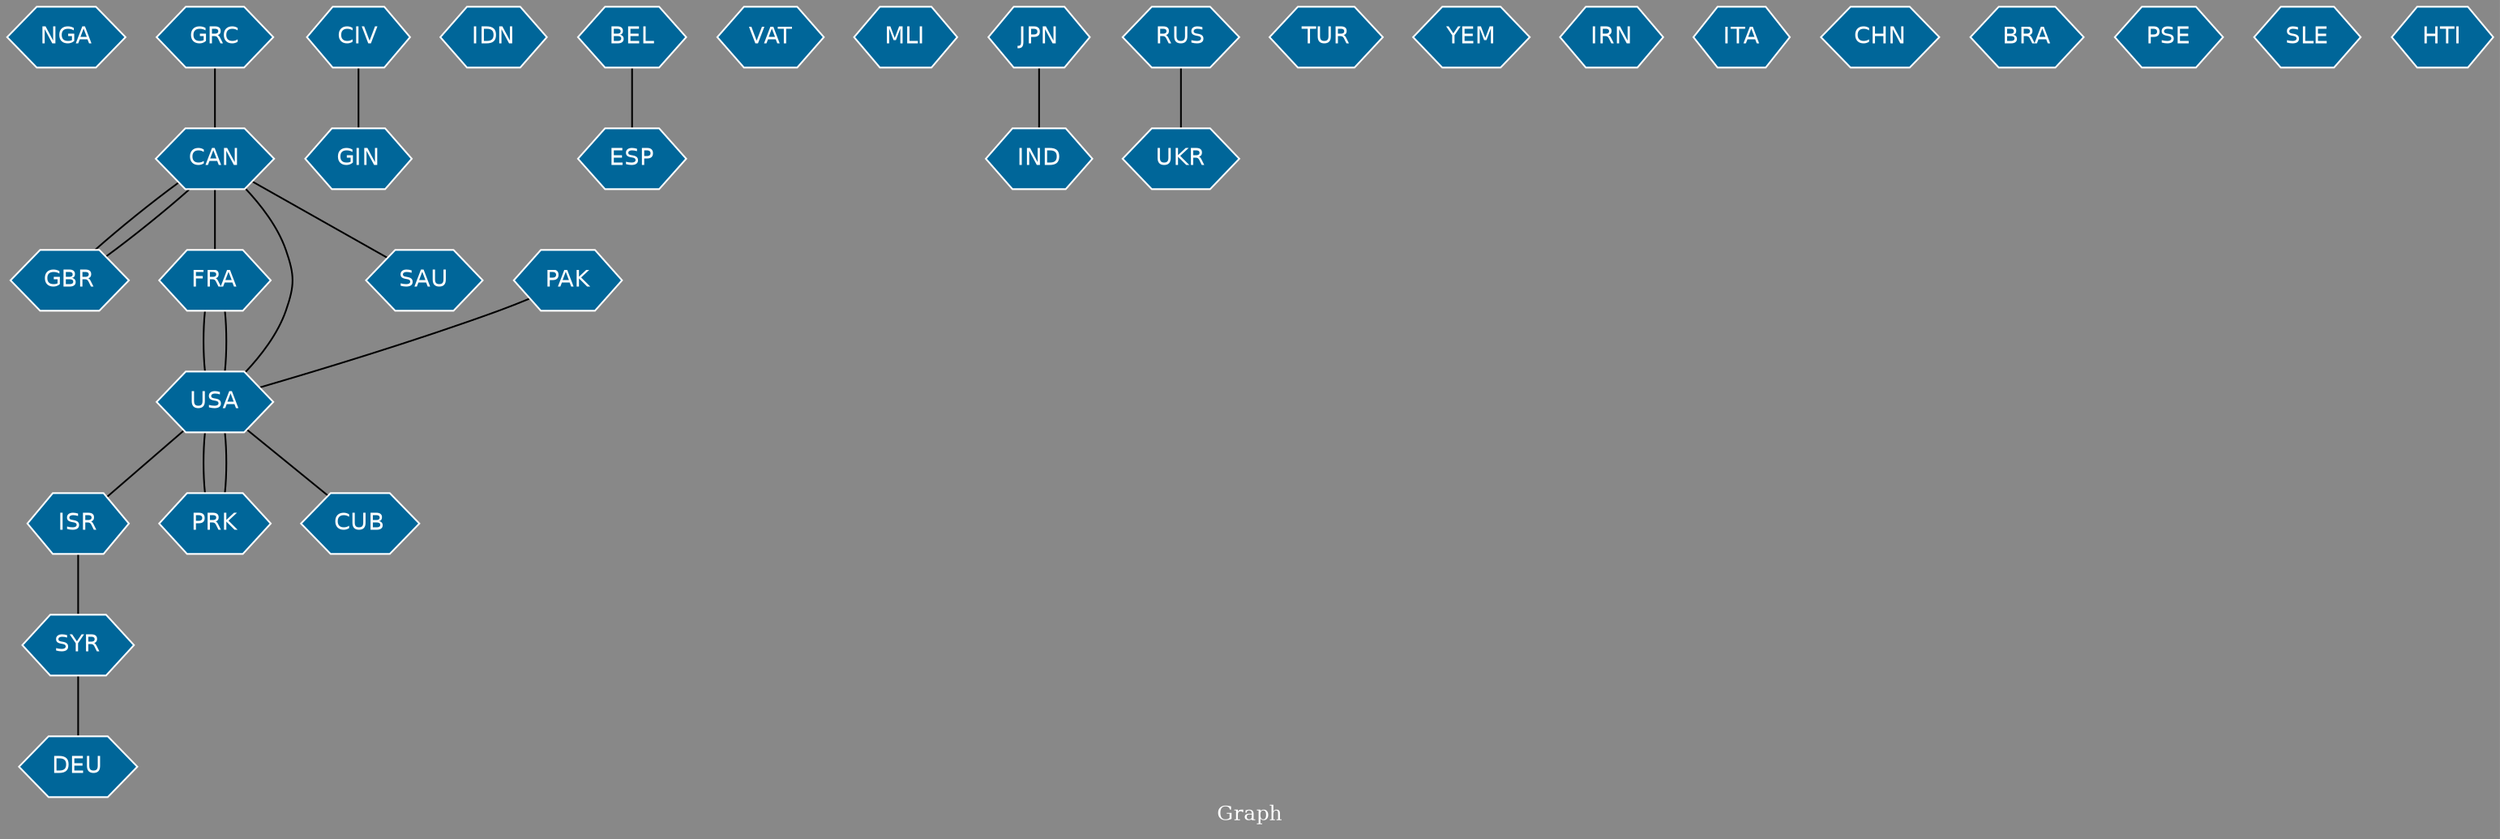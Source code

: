 // Countries together in item graph
graph {
	graph [bgcolor="#888888" fontcolor=white fontsize=12 label="Graph" outputorder=edgesfirst overlap=prism]
	node [color=white fillcolor="#006699" fontcolor=white fontname=Helvetica shape=hexagon style=filled]
	edge [arrowhead=open color=black fontcolor=white fontname=Courier fontsize=12]
		NGA [label=NGA]
		FRA [label=FRA]
		USA [label=USA]
		CIV [label=CIV]
		GIN [label=GIN]
		GBR [label=GBR]
		CAN [label=CAN]
		SAU [label=SAU]
		ISR [label=ISR]
		PRK [label=PRK]
		IDN [label=IDN]
		BEL [label=BEL]
		CUB [label=CUB]
		VAT [label=VAT]
		MLI [label=MLI]
		JPN [label=JPN]
		IND [label=IND]
		SYR [label=SYR]
		RUS [label=RUS]
		TUR [label=TUR]
		YEM [label=YEM]
		IRN [label=IRN]
		DEU [label=DEU]
		ITA [label=ITA]
		CHN [label=CHN]
		BRA [label=BRA]
		ESP [label=ESP]
		PSE [label=PSE]
		UKR [label=UKR]
		GRC [label=GRC]
		PAK [label=PAK]
		SLE [label=SLE]
		HTI [label=HTI]
			CIV -- GIN [weight=1]
			CAN -- GBR [weight=1]
			FRA -- USA [weight=2]
			BEL -- ESP [weight=1]
			GRC -- CAN [weight=1]
			GBR -- CAN [weight=1]
			JPN -- IND [weight=1]
			CAN -- FRA [weight=1]
			USA -- ISR [weight=1]
			USA -- CUB [weight=1]
			PRK -- USA [weight=1]
			CAN -- SAU [weight=1]
			RUS -- UKR [weight=1]
			USA -- FRA [weight=1]
			ISR -- SYR [weight=1]
			CAN -- USA [weight=1]
			SYR -- DEU [weight=1]
			PAK -- USA [weight=1]
			USA -- PRK [weight=3]
}